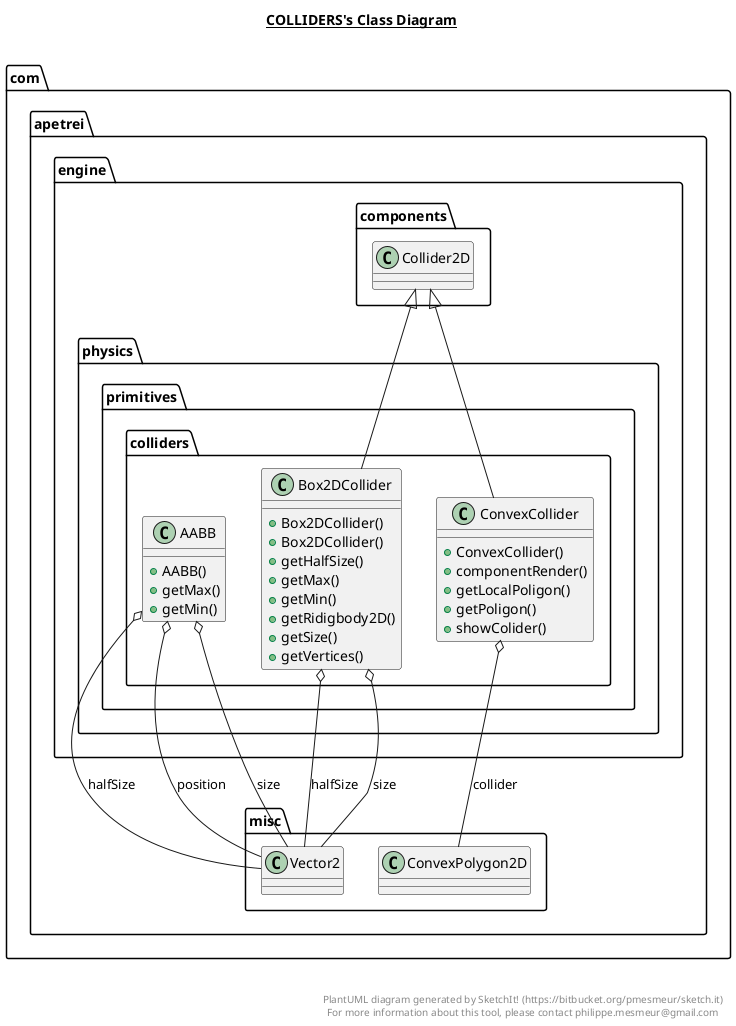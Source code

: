 @startuml

title __COLLIDERS's Class Diagram__\n

  namespace com.apetrei.engine {
    namespace physics {
      namespace primitives {
        namespace colliders {
          class com.apetrei.engine.physics.primitives.colliders.AABB {
              + AABB()
              + getMax()
              + getMin()
          }
        }
      }
    }
  }
  

  namespace com.apetrei.engine {
    namespace physics {
      namespace primitives {
        namespace colliders {
          class com.apetrei.engine.physics.primitives.colliders.Box2DCollider {
              + Box2DCollider()
              + Box2DCollider()
              + getHalfSize()
              + getMax()
              + getMin()
              + getRidigbody2D()
              + getSize()
              + getVertices()
          }
        }
      }
    }
  }
  

  namespace com.apetrei.engine {
    namespace physics {
      namespace primitives {
        namespace colliders {
          class com.apetrei.engine.physics.primitives.colliders.ConvexCollider {
              + ConvexCollider()
              + componentRender()
              + getLocalPoligon()
              + getPoligon()
              + showColider()
          }
        }
      }
    }
  }
  

  com.apetrei.engine.physics.primitives.colliders.AABB o-- com.apetrei.misc.Vector2 : halfSize
  com.apetrei.engine.physics.primitives.colliders.AABB o-- com.apetrei.misc.Vector2 : position
  com.apetrei.engine.physics.primitives.colliders.AABB o-- com.apetrei.misc.Vector2 : size
  com.apetrei.engine.physics.primitives.colliders.Box2DCollider -up-|> com.apetrei.engine.components.Collider2D
  com.apetrei.engine.physics.primitives.colliders.Box2DCollider o-- com.apetrei.misc.Vector2 : halfSize
  com.apetrei.engine.physics.primitives.colliders.Box2DCollider o-- com.apetrei.misc.Vector2 : size
  com.apetrei.engine.physics.primitives.colliders.ConvexCollider -up-|> com.apetrei.engine.components.Collider2D
  com.apetrei.engine.physics.primitives.colliders.ConvexCollider o-- com.apetrei.misc.ConvexPolygon2D : collider


right footer


PlantUML diagram generated by SketchIt! (https://bitbucket.org/pmesmeur/sketch.it)
For more information about this tool, please contact philippe.mesmeur@gmail.com
endfooter

@enduml
